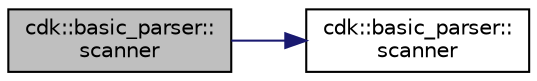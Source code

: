 digraph "cdk::basic_parser::scanner"
{
 // INTERACTIVE_SVG=YES
 // LATEX_PDF_SIZE
  edge [fontname="Helvetica",fontsize="10",labelfontname="Helvetica",labelfontsize="10"];
  node [fontname="Helvetica",fontsize="10",shape=record];
  rankdir="LR";
  Node1 [label="cdk::basic_parser::\lscanner",height=0.2,width=0.4,color="black", fillcolor="grey75", style="filled", fontcolor="black",tooltip=" "];
  Node1 -> Node2 [color="midnightblue",fontsize="10",style="solid",fontname="Helvetica"];
  Node2 [label="cdk::basic_parser::\lscanner",height=0.2,width=0.4,color="black", fillcolor="white", style="filled",URL="$classcdk_1_1basic__parser.html#a68543c111a7fef48ebe70c47b02ead09",tooltip=" "];
}
